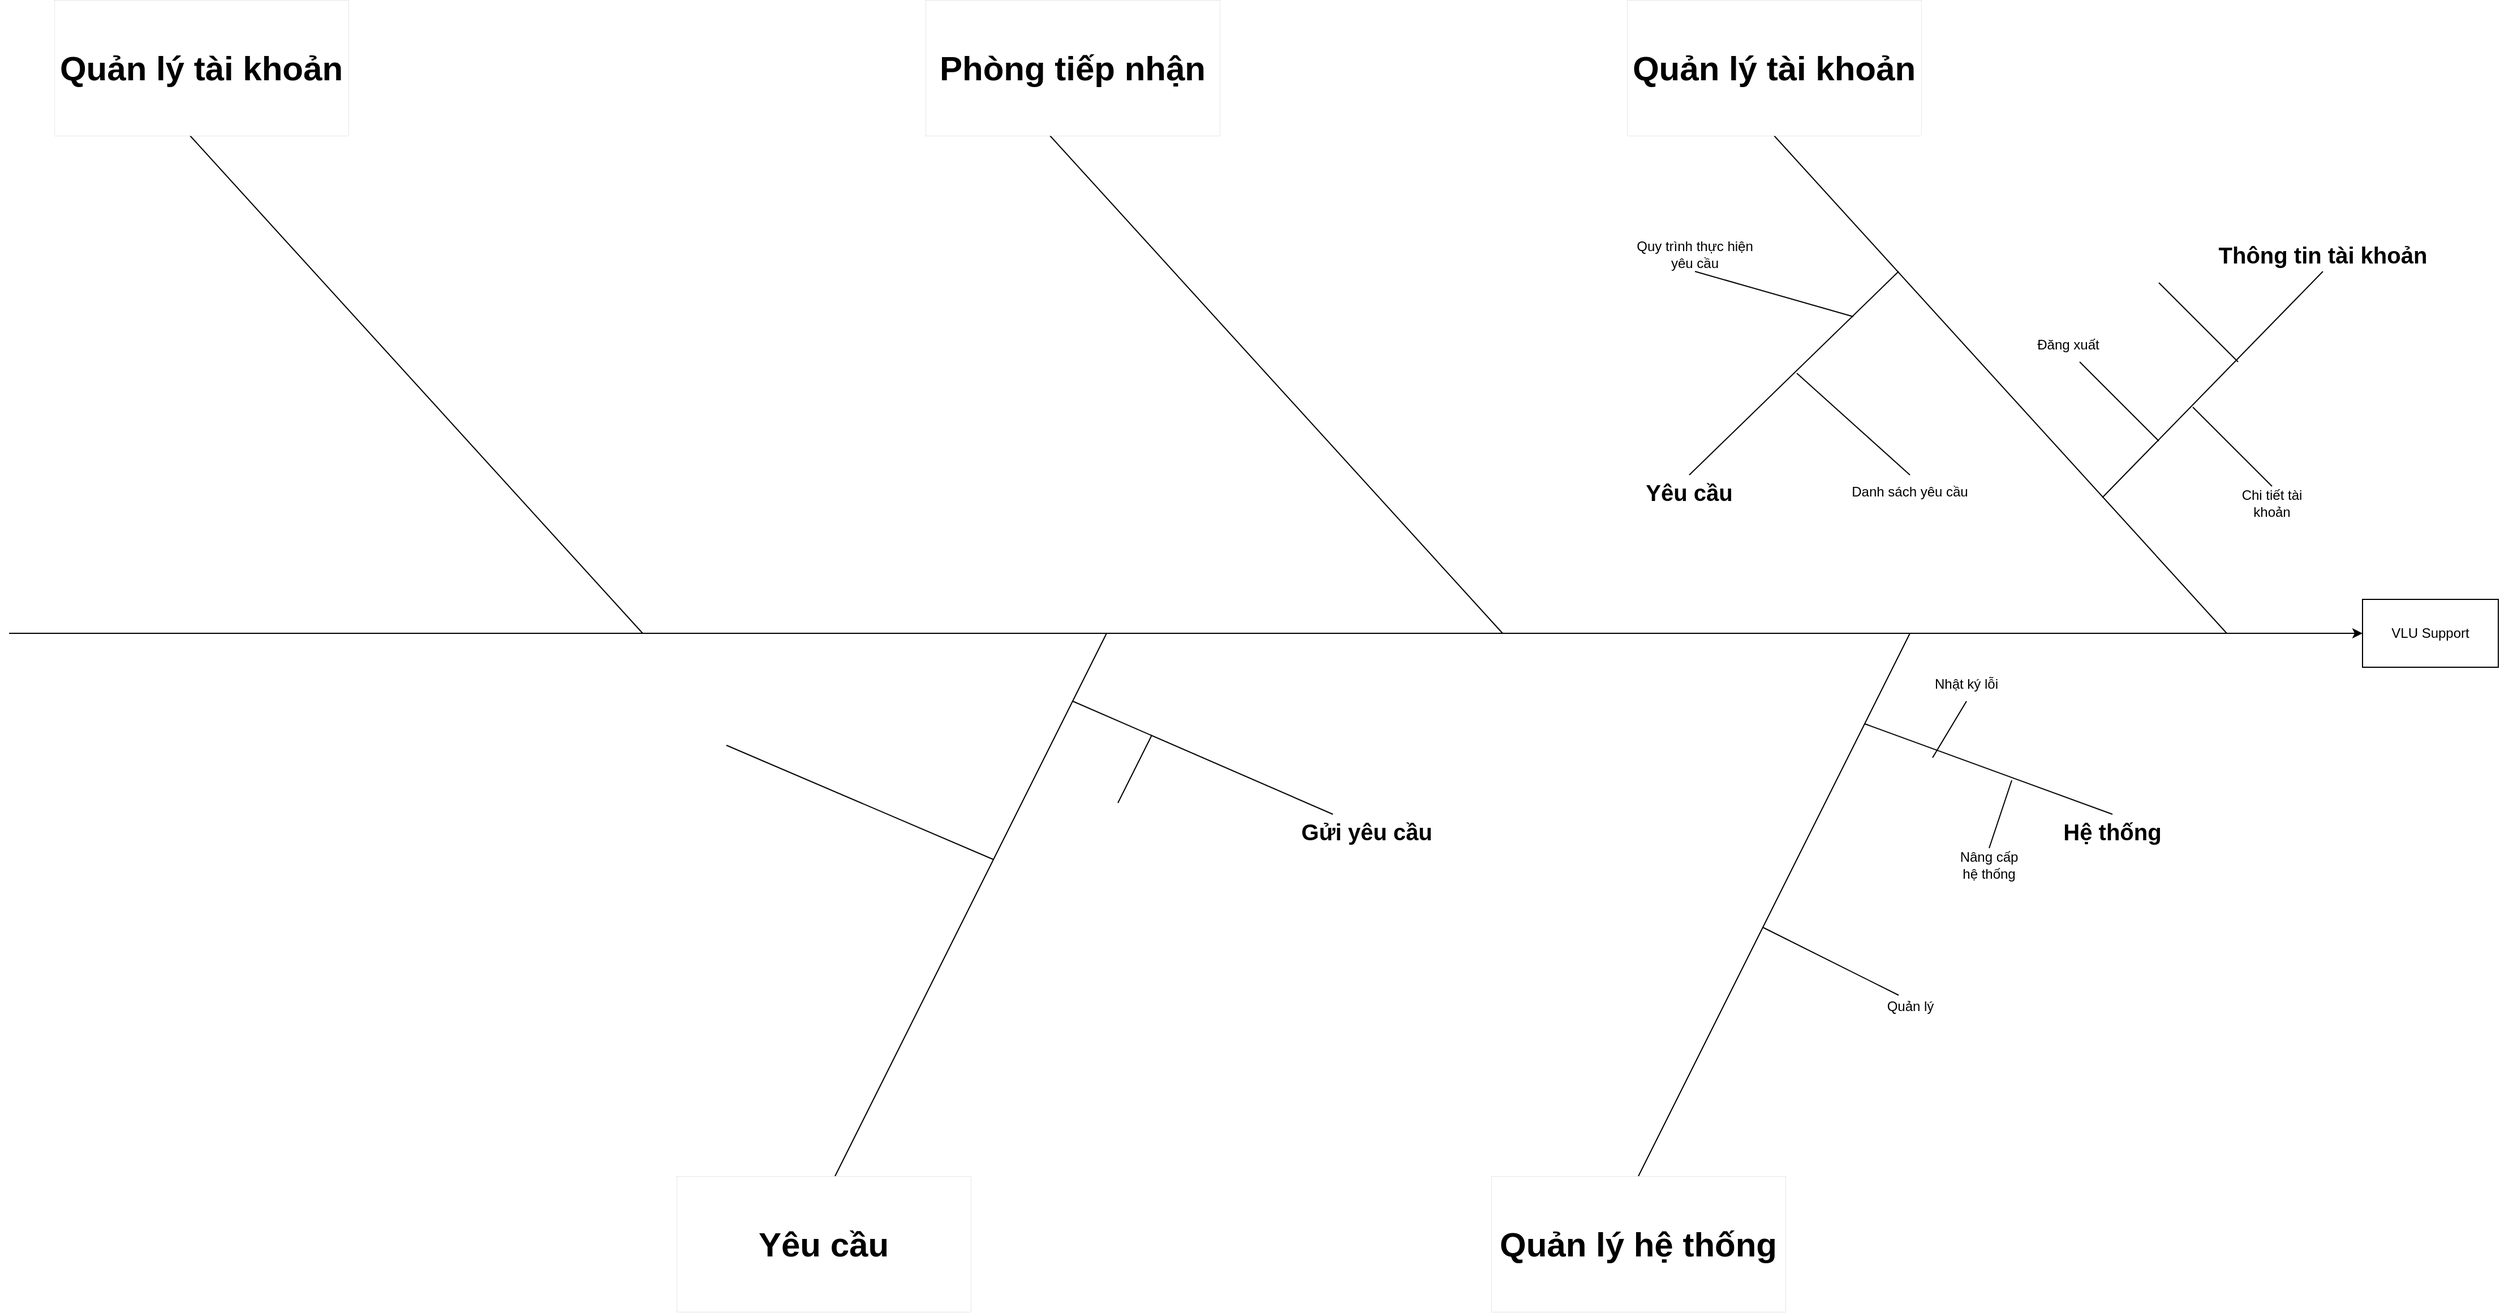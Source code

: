 <mxfile version="21.0.6" type="device"><diagram id="ANmctQ5APCpcmmg1skwJ" name="Trang-1"><mxGraphModel dx="1302" dy="724" grid="1" gridSize="10" guides="1" tooltips="1" connect="1" arrows="1" fold="1" page="1" pageScale="1" pageWidth="827" pageHeight="1169" math="0" shadow="0"><root><mxCell id="0"/><mxCell id="1" parent="0"/><mxCell id="gyGDI26wCGZgA8zRNjBM-1" value="" style="endArrow=classic;html=1;rounded=0;" parent="1" edge="1"><mxGeometry width="50" height="50" relative="1" as="geometry"><mxPoint x="200" y="680" as="sourcePoint"/><mxPoint x="2280" y="680" as="targetPoint"/></mxGeometry></mxCell><mxCell id="gyGDI26wCGZgA8zRNjBM-2" value="VLU Support" style="rounded=0;whiteSpace=wrap;html=1;" parent="1" vertex="1"><mxGeometry x="2280" y="650" width="120" height="60" as="geometry"/></mxCell><mxCell id="gyGDI26wCGZgA8zRNjBM-3" value="" style="endArrow=none;html=1;rounded=0;" parent="1" edge="1"><mxGeometry width="50" height="50" relative="1" as="geometry"><mxPoint x="2160" y="680" as="sourcePoint"/><mxPoint x="1760" y="240" as="targetPoint"/></mxGeometry></mxCell><mxCell id="gyGDI26wCGZgA8zRNjBM-4" value="" style="endArrow=none;html=1;rounded=0;" parent="1" edge="1"><mxGeometry width="50" height="50" relative="1" as="geometry"><mxPoint x="1520" y="680" as="sourcePoint"/><mxPoint x="1120" y="240" as="targetPoint"/></mxGeometry></mxCell><mxCell id="gyGDI26wCGZgA8zRNjBM-5" value="" style="endArrow=none;html=1;rounded=0;" parent="1" edge="1"><mxGeometry width="50" height="50" relative="1" as="geometry"><mxPoint x="760" y="680" as="sourcePoint"/><mxPoint x="360" y="240" as="targetPoint"/></mxGeometry></mxCell><mxCell id="gyGDI26wCGZgA8zRNjBM-7" value="" style="endArrow=none;html=1;rounded=0;" parent="1" edge="1"><mxGeometry width="50" height="50" relative="1" as="geometry"><mxPoint x="1640" y="1160" as="sourcePoint"/><mxPoint x="1880" y="680" as="targetPoint"/></mxGeometry></mxCell><mxCell id="gyGDI26wCGZgA8zRNjBM-9" value="" style="endArrow=none;html=1;rounded=0;" parent="1" edge="1"><mxGeometry width="50" height="50" relative="1" as="geometry"><mxPoint x="930" y="1160" as="sourcePoint"/><mxPoint x="1170" y="680" as="targetPoint"/></mxGeometry></mxCell><mxCell id="EHP1YN3KoYIs-p1NHQIQ-1" value="Quản lý tài khoản" style="rounded=0;whiteSpace=wrap;html=1;strokeWidth=0;fontSize=30;fontStyle=1" vertex="1" parent="1"><mxGeometry x="1630" y="120" width="260" height="120" as="geometry"/></mxCell><mxCell id="EHP1YN3KoYIs-p1NHQIQ-2" value="Quản lý hệ thống" style="rounded=0;whiteSpace=wrap;html=1;strokeWidth=0;fontSize=30;fontStyle=1" vertex="1" parent="1"><mxGeometry x="1510" y="1160" width="260" height="120" as="geometry"/></mxCell><mxCell id="EHP1YN3KoYIs-p1NHQIQ-3" value="Yêu cầu" style="rounded=0;whiteSpace=wrap;html=1;strokeWidth=0;fontSize=30;fontStyle=1" vertex="1" parent="1"><mxGeometry x="790" y="1160" width="260" height="120" as="geometry"/></mxCell><mxCell id="EHP1YN3KoYIs-p1NHQIQ-4" value="Phòng tiếp nhận" style="rounded=0;whiteSpace=wrap;html=1;strokeWidth=0;fontSize=30;fontStyle=1" vertex="1" parent="1"><mxGeometry x="1010" y="120" width="260" height="120" as="geometry"/></mxCell><mxCell id="EHP1YN3KoYIs-p1NHQIQ-5" value="Quản lý tài khoản" style="rounded=0;whiteSpace=wrap;html=1;strokeWidth=0;fontSize=30;fontStyle=1" vertex="1" parent="1"><mxGeometry x="240" y="120" width="260" height="120" as="geometry"/></mxCell><mxCell id="EHP1YN3KoYIs-p1NHQIQ-6" value="" style="endArrow=none;html=1;rounded=0;entryX=0.5;entryY=1;entryDx=0;entryDy=0;" edge="1" parent="1" target="EHP1YN3KoYIs-p1NHQIQ-8"><mxGeometry width="50" height="50" relative="1" as="geometry"><mxPoint x="2050" y="560" as="sourcePoint"/><mxPoint x="2230" y="380" as="targetPoint"/></mxGeometry></mxCell><mxCell id="EHP1YN3KoYIs-p1NHQIQ-7" value="" style="endArrow=none;html=1;rounded=0;exitX=0.5;exitY=0;exitDx=0;exitDy=0;" edge="1" parent="1" source="EHP1YN3KoYIs-p1NHQIQ-9"><mxGeometry width="50" height="50" relative="1" as="geometry"><mxPoint x="1690" y="540" as="sourcePoint"/><mxPoint x="1870" y="360" as="targetPoint"/></mxGeometry></mxCell><mxCell id="EHP1YN3KoYIs-p1NHQIQ-8" value="Thông tin tài khoản" style="text;html=1;strokeColor=none;fillColor=none;align=center;verticalAlign=middle;whiteSpace=wrap;rounded=0;fontStyle=1;fontSize=20;" vertex="1" parent="1"><mxGeometry x="2150" y="330" width="190" height="30" as="geometry"/></mxCell><mxCell id="EHP1YN3KoYIs-p1NHQIQ-9" value="&lt;b style=&quot;font-size: 20px;&quot;&gt;&lt;font style=&quot;font-size: 20px;&quot;&gt;Yêu cầu&lt;/font&gt;&lt;/b&gt;" style="text;html=1;strokeColor=none;fillColor=none;align=center;verticalAlign=middle;whiteSpace=wrap;rounded=0;fontSize=20;" vertex="1" parent="1"><mxGeometry x="1620" y="540" width="130" height="30" as="geometry"/></mxCell><mxCell id="EHP1YN3KoYIs-p1NHQIQ-10" value="" style="endArrow=none;html=1;rounded=0;exitX=0.5;exitY=1;exitDx=0;exitDy=0;" edge="1" parent="1" source="EHP1YN3KoYIs-p1NHQIQ-12"><mxGeometry width="50" height="50" relative="1" as="geometry"><mxPoint x="1730" y="360" as="sourcePoint"/><mxPoint x="1830" y="400" as="targetPoint"/></mxGeometry></mxCell><mxCell id="EHP1YN3KoYIs-p1NHQIQ-11" value="" style="endArrow=none;html=1;rounded=0;entryX=0.5;entryY=0;entryDx=0;entryDy=0;" edge="1" parent="1" target="EHP1YN3KoYIs-p1NHQIQ-14"><mxGeometry width="50" height="50" relative="1" as="geometry"><mxPoint x="1780" y="450" as="sourcePoint"/><mxPoint x="1880" y="540" as="targetPoint"/></mxGeometry></mxCell><mxCell id="EHP1YN3KoYIs-p1NHQIQ-12" value="Quy trình thực hiện yêu cầu" style="text;html=1;strokeColor=none;fillColor=none;align=center;verticalAlign=middle;whiteSpace=wrap;rounded=0;" vertex="1" parent="1"><mxGeometry x="1630" y="330" width="120" height="30" as="geometry"/></mxCell><mxCell id="EHP1YN3KoYIs-p1NHQIQ-14" value="Danh sách yêu cầu" style="text;html=1;strokeColor=none;fillColor=none;align=center;verticalAlign=middle;whiteSpace=wrap;rounded=0;" vertex="1" parent="1"><mxGeometry x="1820" y="540" width="120" height="30" as="geometry"/></mxCell><mxCell id="EHP1YN3KoYIs-p1NHQIQ-15" value="" style="endArrow=none;html=1;rounded=0;" edge="1" parent="1"><mxGeometry width="50" height="50" relative="1" as="geometry"><mxPoint x="2100" y="510" as="sourcePoint"/><mxPoint x="2030" y="440" as="targetPoint"/></mxGeometry></mxCell><mxCell id="EHP1YN3KoYIs-p1NHQIQ-16" value="" style="endArrow=none;html=1;rounded=0;" edge="1" parent="1"><mxGeometry width="50" height="50" relative="1" as="geometry"><mxPoint x="2200" y="550" as="sourcePoint"/><mxPoint x="2130" y="480" as="targetPoint"/></mxGeometry></mxCell><mxCell id="EHP1YN3KoYIs-p1NHQIQ-17" value="" style="endArrow=none;html=1;rounded=0;" edge="1" parent="1"><mxGeometry width="50" height="50" relative="1" as="geometry"><mxPoint x="2170" y="440" as="sourcePoint"/><mxPoint x="2100" y="370" as="targetPoint"/></mxGeometry></mxCell><mxCell id="EHP1YN3KoYIs-p1NHQIQ-18" value="Đăng xuất" style="text;html=1;strokeColor=none;fillColor=none;align=center;verticalAlign=middle;whiteSpace=wrap;rounded=0;" vertex="1" parent="1"><mxGeometry x="1990" y="410" width="60" height="30" as="geometry"/></mxCell><mxCell id="EHP1YN3KoYIs-p1NHQIQ-19" value="Chi tiết tài khoản" style="text;html=1;strokeColor=none;fillColor=none;align=center;verticalAlign=middle;whiteSpace=wrap;rounded=0;" vertex="1" parent="1"><mxGeometry x="2170" y="550" width="60" height="30" as="geometry"/></mxCell><mxCell id="EHP1YN3KoYIs-p1NHQIQ-21" value="" style="endArrow=none;html=1;rounded=0;exitX=0.5;exitY=0;exitDx=0;exitDy=0;" edge="1" parent="1" source="EHP1YN3KoYIs-p1NHQIQ-24"><mxGeometry width="50" height="50" relative="1" as="geometry"><mxPoint x="1960" y="820" as="sourcePoint"/><mxPoint x="1840" y="760" as="targetPoint"/></mxGeometry></mxCell><mxCell id="EHP1YN3KoYIs-p1NHQIQ-23" value="" style="endArrow=none;html=1;rounded=0;" edge="1" parent="1"><mxGeometry width="50" height="50" relative="1" as="geometry"><mxPoint x="1870" y="1000" as="sourcePoint"/><mxPoint x="1750" y="940" as="targetPoint"/></mxGeometry></mxCell><mxCell id="EHP1YN3KoYIs-p1NHQIQ-24" value="&lt;font style=&quot;font-size: 20px;&quot;&gt;&lt;b&gt;Hệ thống&lt;/b&gt;&lt;/font&gt;" style="text;html=1;strokeColor=none;fillColor=none;align=center;verticalAlign=middle;whiteSpace=wrap;rounded=0;" vertex="1" parent="1"><mxGeometry x="2008" y="840" width="102" height="30" as="geometry"/></mxCell><mxCell id="EHP1YN3KoYIs-p1NHQIQ-25" value="" style="endArrow=none;html=1;rounded=0;entryX=0.5;entryY=1;entryDx=0;entryDy=0;" edge="1" parent="1" target="EHP1YN3KoYIs-p1NHQIQ-26"><mxGeometry width="50" height="50" relative="1" as="geometry"><mxPoint x="1900" y="790" as="sourcePoint"/><mxPoint x="1930" y="740" as="targetPoint"/></mxGeometry></mxCell><mxCell id="EHP1YN3KoYIs-p1NHQIQ-26" value="Nhật ký lỗi" style="text;html=1;strokeColor=none;fillColor=none;align=center;verticalAlign=middle;whiteSpace=wrap;rounded=0;" vertex="1" parent="1"><mxGeometry x="1900" y="710" width="60" height="30" as="geometry"/></mxCell><mxCell id="EHP1YN3KoYIs-p1NHQIQ-27" value="" style="endArrow=none;html=1;rounded=0;exitX=0.5;exitY=0;exitDx=0;exitDy=0;" edge="1" parent="1" source="EHP1YN3KoYIs-p1NHQIQ-28"><mxGeometry width="50" height="50" relative="1" as="geometry"><mxPoint x="1950" y="870" as="sourcePoint"/><mxPoint x="1970" y="810" as="targetPoint"/></mxGeometry></mxCell><mxCell id="EHP1YN3KoYIs-p1NHQIQ-28" value="Nâng cấp hệ thống" style="text;html=1;strokeColor=none;fillColor=none;align=center;verticalAlign=middle;whiteSpace=wrap;rounded=0;" vertex="1" parent="1"><mxGeometry x="1920" y="870" width="60" height="30" as="geometry"/></mxCell><mxCell id="EHP1YN3KoYIs-p1NHQIQ-30" value="Quản lý" style="text;html=1;align=center;verticalAlign=middle;resizable=0;points=[];autosize=1;strokeColor=none;fillColor=none;" vertex="1" parent="1"><mxGeometry x="1850" y="995" width="60" height="30" as="geometry"/></mxCell><mxCell id="EHP1YN3KoYIs-p1NHQIQ-31" value="" style="endArrow=none;html=1;rounded=0;" edge="1" parent="1"><mxGeometry width="50" height="50" relative="1" as="geometry"><mxPoint x="1140" y="740" as="sourcePoint"/><mxPoint x="1370" y="840" as="targetPoint"/></mxGeometry></mxCell><mxCell id="EHP1YN3KoYIs-p1NHQIQ-32" value="Gửi yêu cầu" style="text;html=1;strokeColor=none;fillColor=none;align=center;verticalAlign=middle;whiteSpace=wrap;rounded=0;fontSize=20;fontStyle=1" vertex="1" parent="1"><mxGeometry x="1340" y="840" width="120" height="30" as="geometry"/></mxCell><mxCell id="EHP1YN3KoYIs-p1NHQIQ-34" value="" style="endArrow=none;html=1;rounded=0;" edge="1" parent="1"><mxGeometry width="50" height="50" relative="1" as="geometry"><mxPoint x="1180" y="830" as="sourcePoint"/><mxPoint x="1210" y="770" as="targetPoint"/></mxGeometry></mxCell><mxCell id="EHP1YN3KoYIs-p1NHQIQ-38" value="" style="endArrow=none;html=1;rounded=0;exitX=0.68;exitY=0.967;exitDx=0;exitDy=0;exitPerimeter=0;" edge="1" parent="1"><mxGeometry width="50" height="50" relative="1" as="geometry"><mxPoint x="834.0" y="779.01" as="sourcePoint"/><mxPoint x="1070" y="880" as="targetPoint"/></mxGeometry></mxCell></root></mxGraphModel></diagram></mxfile>